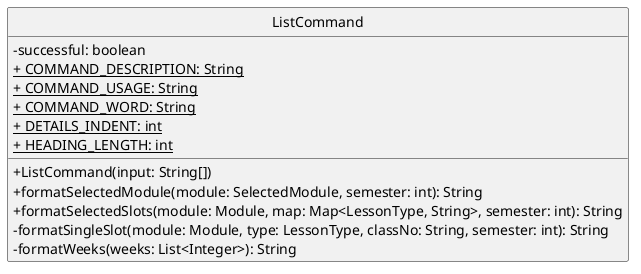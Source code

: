 @startuml
'https://plantuml.com/class-diagram
hide circle
skinparam classAttributeIconSize 0

class ListCommand {
    - successful: boolean
    <u>+ COMMAND_DESCRIPTION: String
    <u>+ COMMAND_USAGE: String
    <u>+ COMMAND_WORD: String
    <u>+ DETAILS_INDENT: int
    <u>+ HEADING_LENGTH: int

    + ListCommand(input: String[])
    + formatSelectedModule(module: SelectedModule, semester: int): String
    + formatSelectedSlots(module: Module, map: Map<LessonType, String>, semester: int): String
    - formatSingleSlot(module: Module, type: LessonType, classNo: String, semester: int): String
    - formatWeeks(weeks: List<Integer>): String
}

@enduml